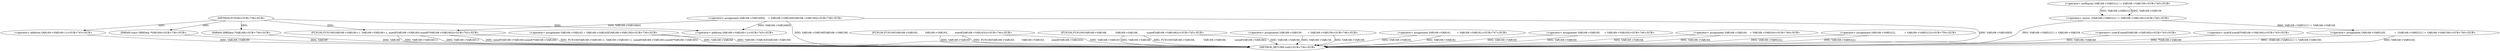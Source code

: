 
digraph "FUN36" {  

"3862" [label = "(METHOD,FUN36)<SUB>736</SUB>" ]

"3988" [label = "(METHOD_RETURN,void)<SUB>736</SUB>" ]

"3863" [label = "(PARAM,SBRData *VAR168)<SUB>736</SUB>" ]

"3864" [label = "(PARAM,const SBRData *VAR169)<SUB>736</SUB>" ]

"3866" [label = "(&lt;operator&gt;.assignment,VAR168-&gt;VAR160[0]    = VAR168-&gt;VAR160[VAR168-&gt;VAR159])<SUB>738</SUB>" ]

"3879" [label = "(&lt;operator&gt;.assignment,VAR168-&gt;VAR162 = VAR168-&gt;VAR163[VAR168-&gt;VAR159])<SUB>739</SUB>" ]

"3890" [label = "(&lt;operator&gt;.assignment,VAR168-&gt;VAR51[0]            = -(VAR168-&gt;VAR51[1] != VAR168-&gt;VAR159))<SUB>740</SUB>" ]

"3906" [label = "(FUN100,FUN100(VAR168-&gt;VAR160+1, VAR169-&gt;VAR160+1, sizeof(VAR168-&gt;VAR160)-sizeof(*VAR168-&gt;VAR160)))<SUB>743</SUB>" ]

"3927" [label = "(FUN100,FUN100(VAR168-&gt;VAR163,         VAR169-&gt;VAR163,         sizeof(VAR168-&gt;VAR163)))<SUB>744</SUB>" ]

"3938" [label = "(FUN100,FUN100(VAR168-&gt;VAR166,           VAR169-&gt;VAR166,           sizeof(VAR168-&gt;VAR166)))<SUB>745</SUB>" ]

"3949" [label = "(&lt;operator&gt;.assignment,VAR168-&gt;VAR159        = VAR169-&gt;VAR159)<SUB>746</SUB>" ]

"3956" [label = "(&lt;operator&gt;.assignment,VAR168-&gt;VAR161        = VAR169-&gt;VAR161)<SUB>747</SUB>" ]

"3963" [label = "(&lt;operator&gt;.assignment,VAR168-&gt;VAR165      = VAR169-&gt;VAR165)<SUB>748</SUB>" ]

"3970" [label = "(&lt;operator&gt;.assignment,VAR168-&gt;VAR164    = VAR169-&gt;VAR164)<SUB>749</SUB>" ]

"3977" [label = "(&lt;operator&gt;.assignment,VAR168-&gt;VAR51[1]            = VAR169-&gt;VAR51[1])<SUB>750</SUB>" ]

"3896" [label = "(&lt;operator&gt;.minus,-(VAR168-&gt;VAR51[1] != VAR168-&gt;VAR159))<SUB>740</SUB>" ]

"3907" [label = "(&lt;operator&gt;.addition,VAR168-&gt;VAR160+1)<SUB>743</SUB>" ]

"3912" [label = "(&lt;operator&gt;.addition,VAR169-&gt;VAR160+1)<SUB>743</SUB>" ]

"3897" [label = "(&lt;operator&gt;.notEquals,VAR168-&gt;VAR51[1] != VAR168-&gt;VAR159)<SUB>740</SUB>" ]

"3918" [label = "(&lt;operator&gt;.sizeOf,sizeof(VAR168-&gt;VAR160))<SUB>743</SUB>" ]

"3922" [label = "(&lt;operator&gt;.sizeOf,sizeof(*VAR168-&gt;VAR160))<SUB>743</SUB>" ]

  "3863" -> "3988"  [ label = "DDG: VAR168"] 

  "3864" -> "3988"  [ label = "DDG: VAR169"] 

  "3866" -> "3988"  [ label = "DDG: VAR168-&gt;VAR160[0]"] 

  "3866" -> "3988"  [ label = "DDG: VAR168-&gt;VAR160[VAR168-&gt;VAR159]"] 

  "3879" -> "3988"  [ label = "DDG: VAR168-&gt;VAR162"] 

  "3879" -> "3988"  [ label = "DDG: VAR168-&gt;VAR163[VAR168-&gt;VAR159]"] 

  "3890" -> "3988"  [ label = "DDG: VAR168-&gt;VAR51[0]"] 

  "3896" -> "3988"  [ label = "DDG: VAR168-&gt;VAR51[1] != VAR168-&gt;VAR159"] 

  "3890" -> "3988"  [ label = "DDG: -(VAR168-&gt;VAR51[1] != VAR168-&gt;VAR159)"] 

  "3906" -> "3988"  [ label = "DDG: VAR168-&gt;VAR160+1"] 

  "3912" -> "3988"  [ label = "DDG: VAR169-&gt;VAR160"] 

  "3906" -> "3988"  [ label = "DDG: VAR169-&gt;VAR160+1"] 

  "3918" -> "3988"  [ label = "DDG: VAR168-&gt;VAR160"] 

  "3922" -> "3988"  [ label = "DDG: *VAR168-&gt;VAR160"] 

  "3906" -> "3988"  [ label = "DDG: sizeof(VAR168-&gt;VAR160)-sizeof(*VAR168-&gt;VAR160)"] 

  "3906" -> "3988"  [ label = "DDG: FUN100(VAR168-&gt;VAR160+1, VAR169-&gt;VAR160+1, sizeof(VAR168-&gt;VAR160)-sizeof(*VAR168-&gt;VAR160))"] 

  "3927" -> "3988"  [ label = "DDG: VAR168-&gt;VAR163"] 

  "3927" -> "3988"  [ label = "DDG: VAR169-&gt;VAR163"] 

  "3927" -> "3988"  [ label = "DDG: FUN100(VAR168-&gt;VAR163,         VAR169-&gt;VAR163,         sizeof(VAR168-&gt;VAR163))"] 

  "3938" -> "3988"  [ label = "DDG: VAR168-&gt;VAR166"] 

  "3938" -> "3988"  [ label = "DDG: VAR169-&gt;VAR166"] 

  "3938" -> "3988"  [ label = "DDG: FUN100(VAR168-&gt;VAR166,           VAR169-&gt;VAR166,           sizeof(VAR168-&gt;VAR166))"] 

  "3949" -> "3988"  [ label = "DDG: VAR168-&gt;VAR159"] 

  "3949" -> "3988"  [ label = "DDG: VAR169-&gt;VAR159"] 

  "3956" -> "3988"  [ label = "DDG: VAR168-&gt;VAR161"] 

  "3956" -> "3988"  [ label = "DDG: VAR169-&gt;VAR161"] 

  "3963" -> "3988"  [ label = "DDG: VAR168-&gt;VAR165"] 

  "3963" -> "3988"  [ label = "DDG: VAR169-&gt;VAR165"] 

  "3970" -> "3988"  [ label = "DDG: VAR168-&gt;VAR164"] 

  "3970" -> "3988"  [ label = "DDG: VAR169-&gt;VAR164"] 

  "3977" -> "3988"  [ label = "DDG: VAR168-&gt;VAR51[1]"] 

  "3977" -> "3988"  [ label = "DDG: VAR169-&gt;VAR51[1]"] 

  "3862" -> "3863"  [ label = "DDG: "] 

  "3862" -> "3864"  [ label = "DDG: "] 

  "3896" -> "3890"  [ label = "DDG: VAR168-&gt;VAR51[1] != VAR168-&gt;VAR159"] 

  "3866" -> "3906"  [ label = "DDG: VAR168-&gt;VAR160[0]"] 

  "3862" -> "3906"  [ label = "DDG: "] 

  "3897" -> "3896"  [ label = "DDG: VAR168-&gt;VAR51[1]"] 

  "3897" -> "3896"  [ label = "DDG: VAR168-&gt;VAR159"] 

  "3866" -> "3907"  [ label = "DDG: VAR168-&gt;VAR160[0]"] 

  "3862" -> "3907"  [ label = "DDG: "] 

  "3862" -> "3912"  [ label = "DDG: "] 

}
